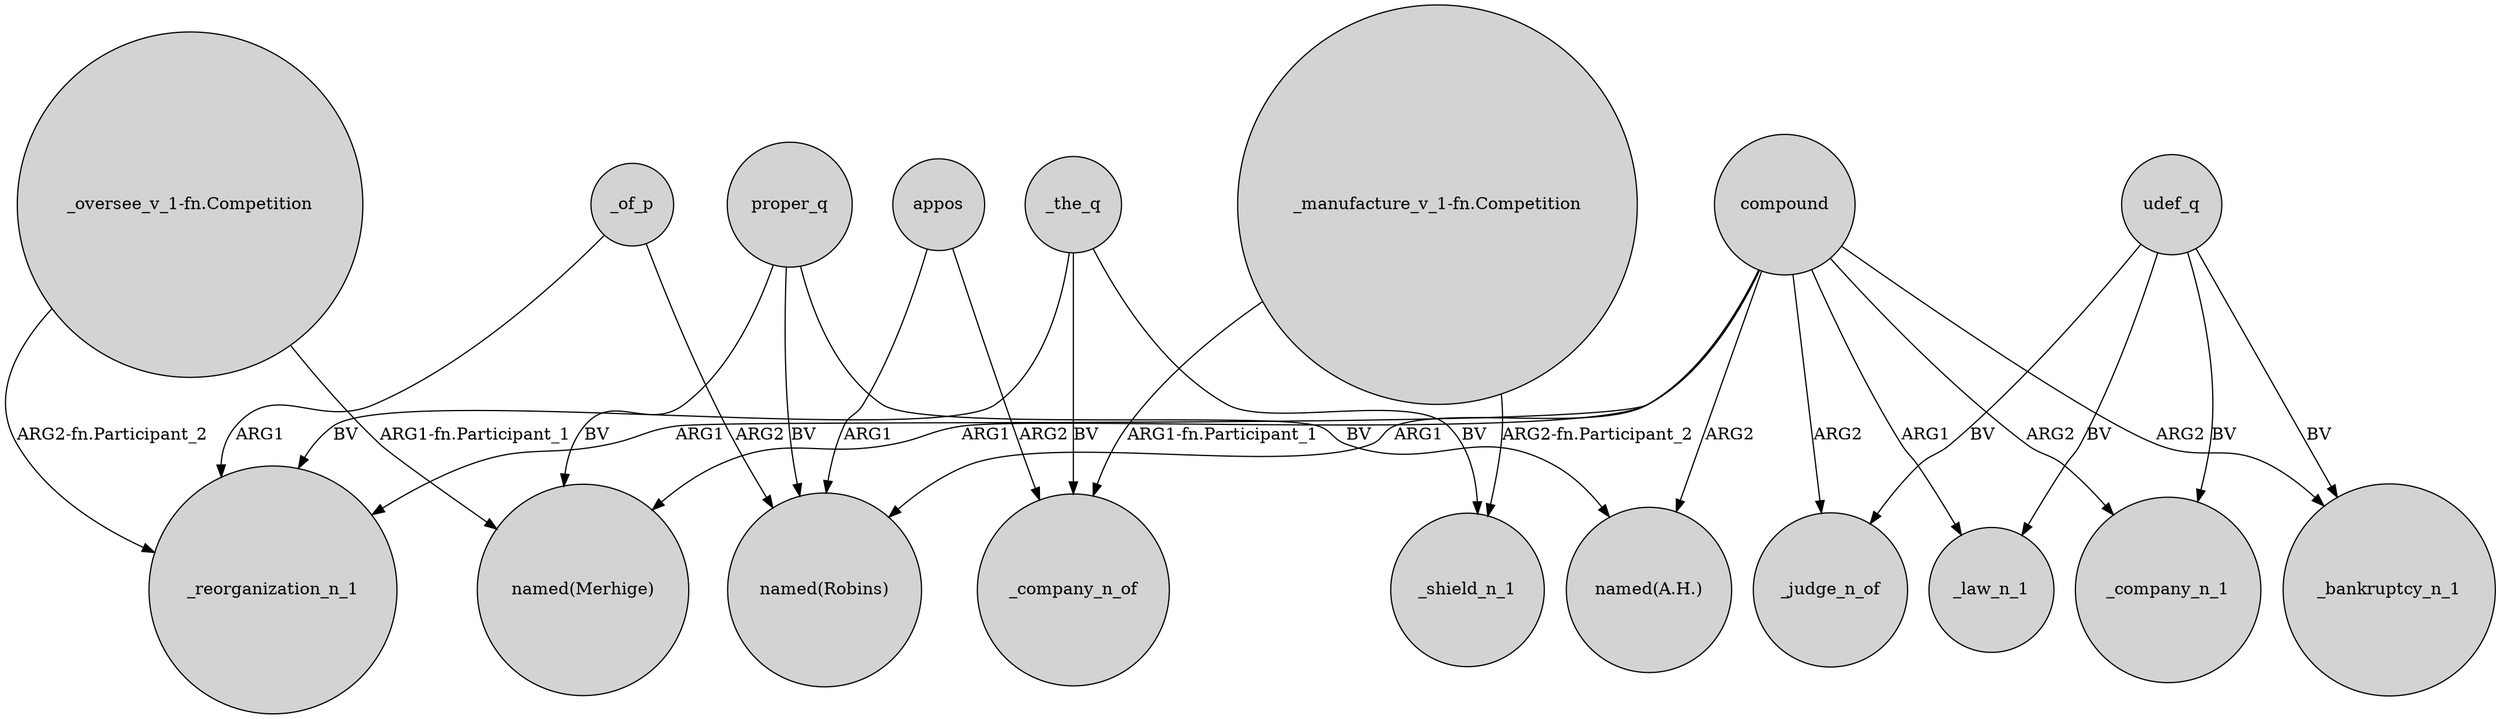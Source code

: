digraph {
	node [shape=circle style=filled]
	_of_p -> _reorganization_n_1 [label=ARG1]
	compound -> "named(Robins)" [label=ARG1]
	compound -> _company_n_1 [label=ARG2]
	udef_q -> _company_n_1 [label=BV]
	"_manufacture_v_1-fn.Competition" -> _shield_n_1 [label="ARG2-fn.Participant_2"]
	proper_q -> "named(Merhige)" [label=BV]
	compound -> _bankruptcy_n_1 [label=ARG2]
	"_oversee_v_1-fn.Competition" -> _reorganization_n_1 [label="ARG2-fn.Participant_2"]
	compound -> "named(Merhige)" [label=ARG1]
	udef_q -> _judge_n_of [label=BV]
	compound -> _reorganization_n_1 [label=ARG1]
	_the_q -> _reorganization_n_1 [label=BV]
	proper_q -> "named(Robins)" [label=BV]
	compound -> "named(A.H.)" [label=ARG2]
	_the_q -> _shield_n_1 [label=BV]
	appos -> _company_n_of [label=ARG2]
	proper_q -> "named(A.H.)" [label=BV]
	compound -> _law_n_1 [label=ARG1]
	"_manufacture_v_1-fn.Competition" -> _company_n_of [label="ARG1-fn.Participant_1"]
	udef_q -> _bankruptcy_n_1 [label=BV]
	udef_q -> _law_n_1 [label=BV]
	_the_q -> _company_n_of [label=BV]
	"_oversee_v_1-fn.Competition" -> "named(Merhige)" [label="ARG1-fn.Participant_1"]
	appos -> "named(Robins)" [label=ARG1]
	compound -> _judge_n_of [label=ARG2]
	_of_p -> "named(Robins)" [label=ARG2]
}
